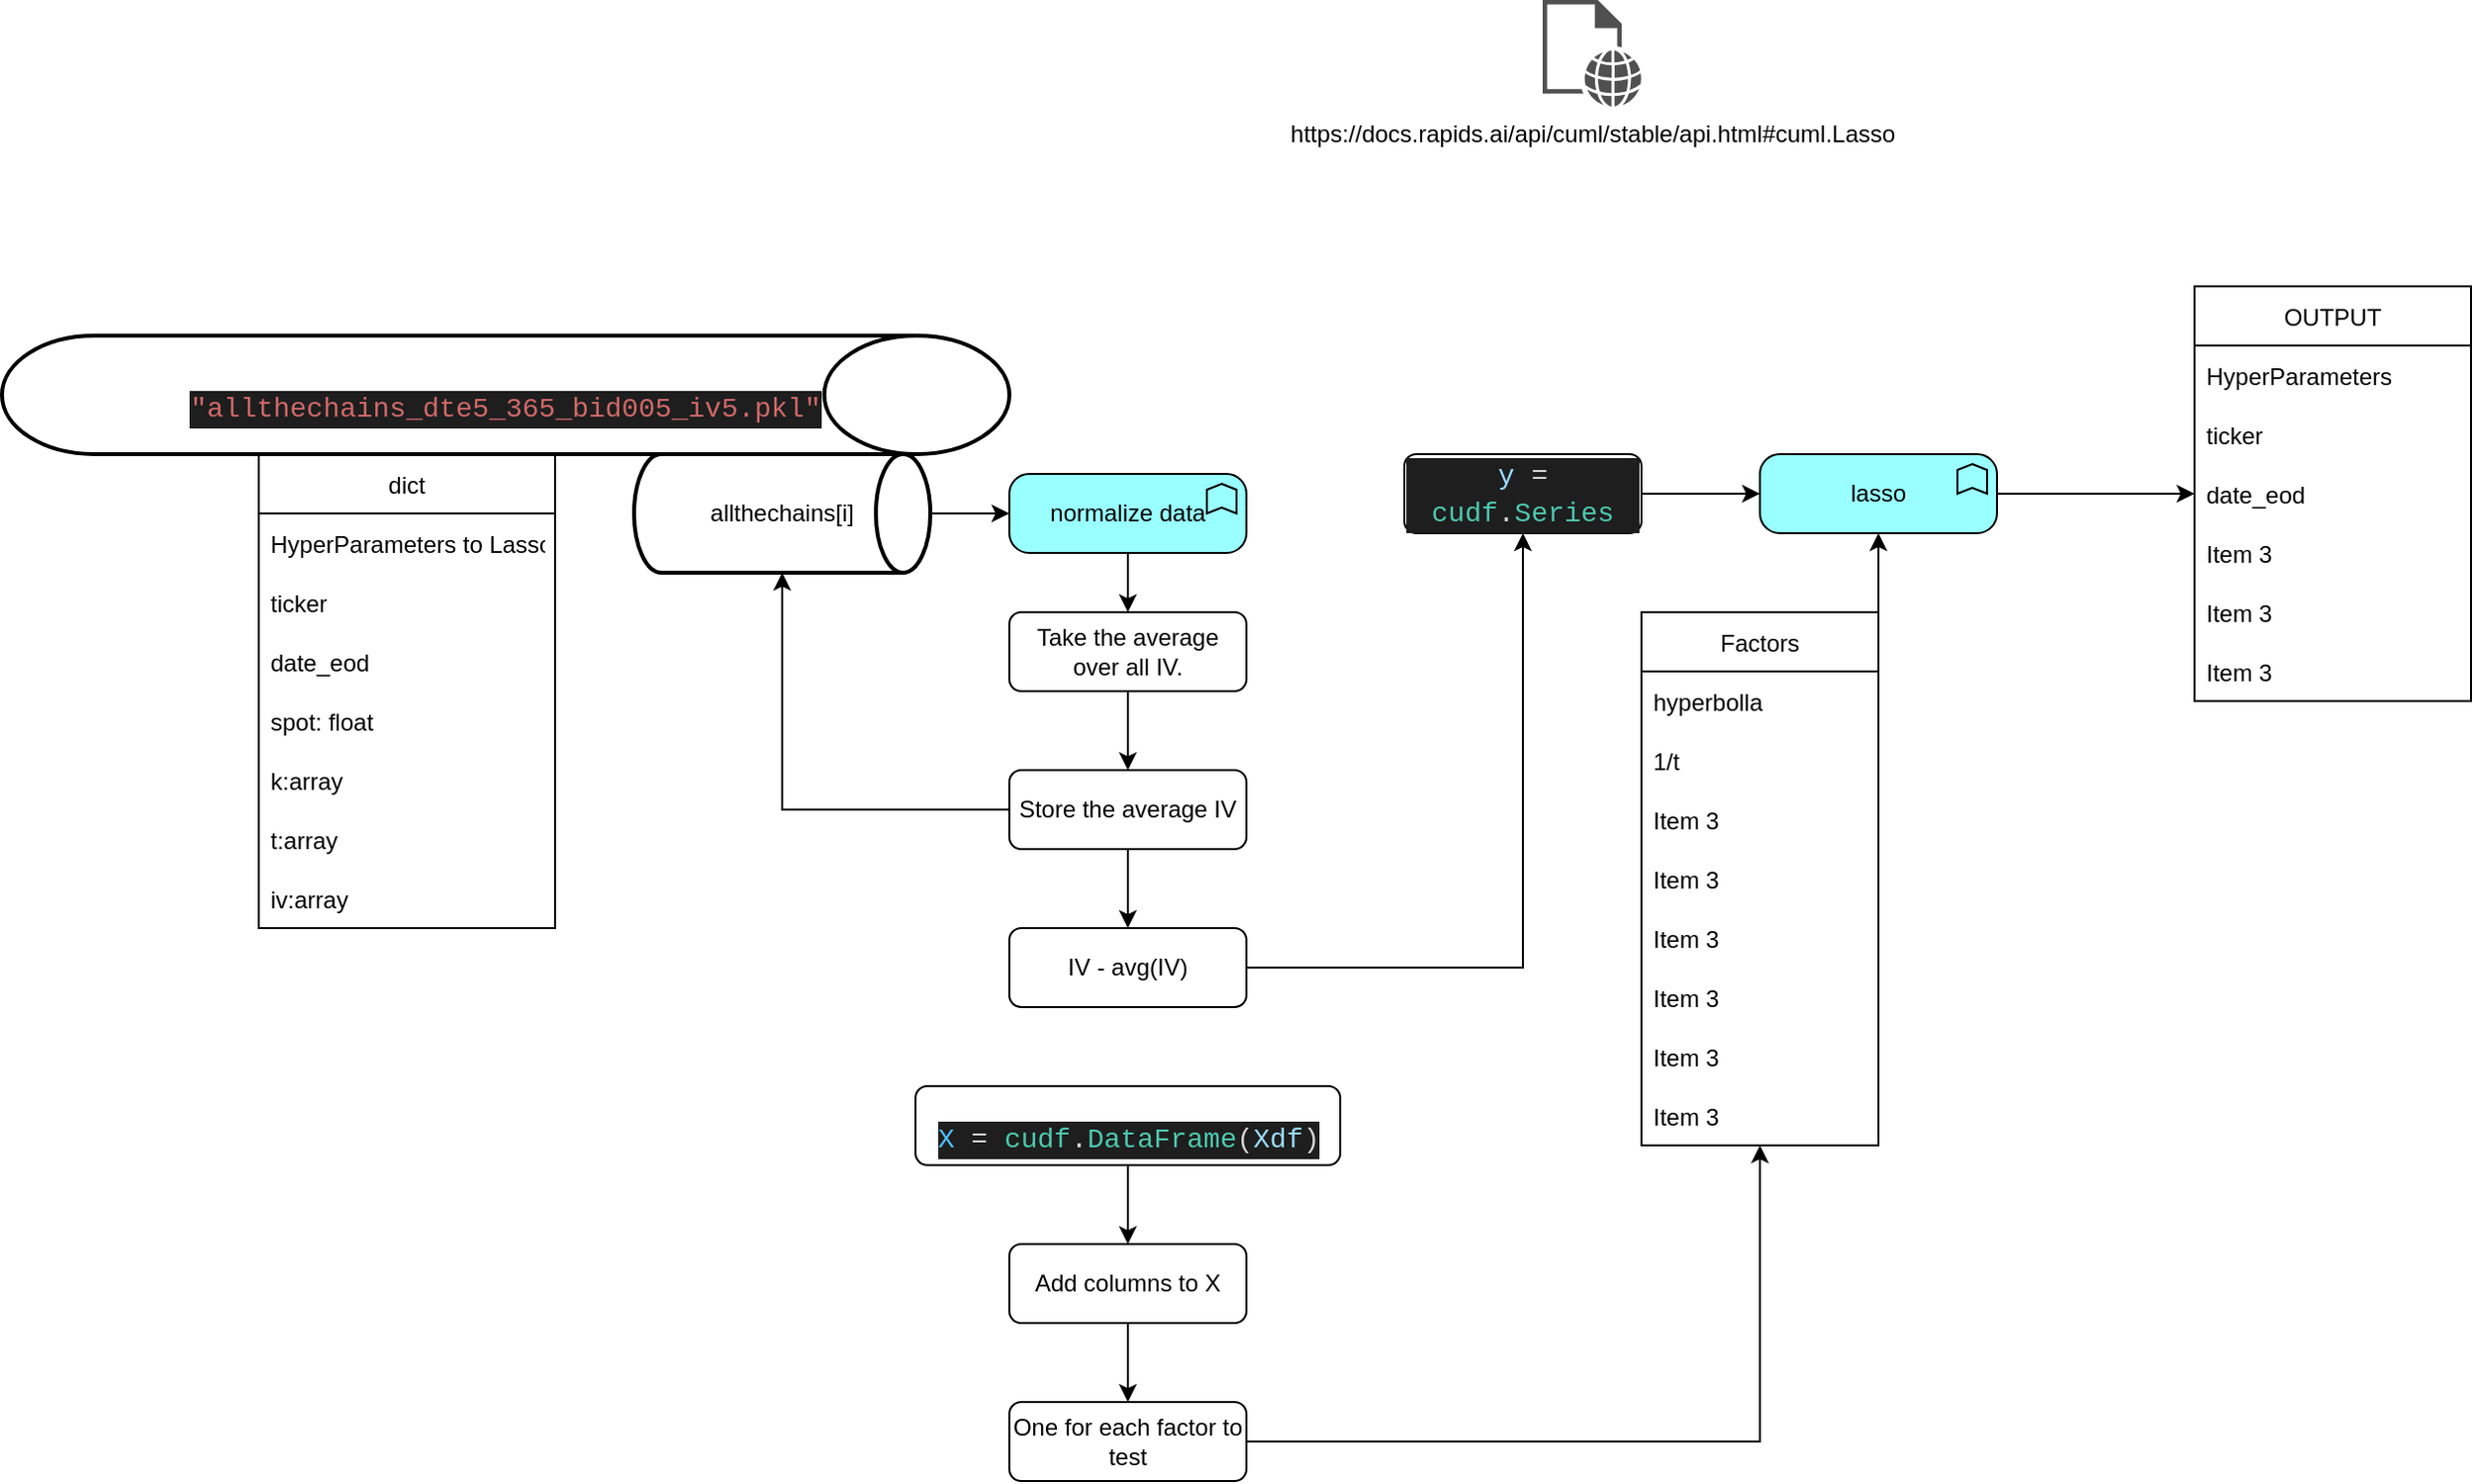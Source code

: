<mxfile version="20.5.1" type="github">
  <diagram name="Page-1" id="c4acf3e9-155e-7222-9cf6-157b1a14988f">
    <mxGraphModel dx="2272" dy="744" grid="1" gridSize="10" guides="1" tooltips="1" connect="1" arrows="1" fold="1" page="1" pageScale="1" pageWidth="850" pageHeight="1100" background="none" math="0" shadow="0">
      <root>
        <mxCell id="0" />
        <mxCell id="1" parent="0" />
        <mxCell id="1_yjtpbIPm1itPoMotPC-21" style="edgeStyle=orthogonalEdgeStyle;rounded=0;orthogonalLoop=1;jettySize=auto;html=1;exitX=1;exitY=0.5;exitDx=0;exitDy=0;exitPerimeter=0;" parent="1" source="1_yjtpbIPm1itPoMotPC-2" target="1_yjtpbIPm1itPoMotPC-15" edge="1">
          <mxGeometry relative="1" as="geometry" />
        </mxCell>
        <mxCell id="1_yjtpbIPm1itPoMotPC-2" value="lasso" style="html=1;outlineConnect=0;whiteSpace=wrap;fillColor=#99ffff;shape=mxgraph.archimate3.application;appType=func;archiType=rounded;" parent="1" vertex="1">
          <mxGeometry x="180" y="1160" width="120" height="40" as="geometry" />
        </mxCell>
        <mxCell id="1_yjtpbIPm1itPoMotPC-14" style="edgeStyle=orthogonalEdgeStyle;rounded=0;orthogonalLoop=1;jettySize=auto;html=1;exitX=1;exitY=0;exitDx=0;exitDy=0;" parent="1" source="1_yjtpbIPm1itPoMotPC-3" target="1_yjtpbIPm1itPoMotPC-2" edge="1">
          <mxGeometry relative="1" as="geometry" />
        </mxCell>
        <mxCell id="1_yjtpbIPm1itPoMotPC-3" value="Factors" style="swimlane;fontStyle=0;childLayout=stackLayout;horizontal=1;startSize=30;horizontalStack=0;resizeParent=1;resizeParentMax=0;resizeLast=0;collapsible=1;marginBottom=0;" parent="1" vertex="1">
          <mxGeometry x="120" y="1240" width="120" height="270" as="geometry" />
        </mxCell>
        <mxCell id="1_yjtpbIPm1itPoMotPC-4" value="hyperbolla" style="text;strokeColor=none;fillColor=none;align=left;verticalAlign=middle;spacingLeft=4;spacingRight=4;overflow=hidden;points=[[0,0.5],[1,0.5]];portConstraint=eastwest;rotatable=0;" parent="1_yjtpbIPm1itPoMotPC-3" vertex="1">
          <mxGeometry y="30" width="120" height="30" as="geometry" />
        </mxCell>
        <mxCell id="1_yjtpbIPm1itPoMotPC-5" value="1/t" style="text;strokeColor=none;fillColor=none;align=left;verticalAlign=middle;spacingLeft=4;spacingRight=4;overflow=hidden;points=[[0,0.5],[1,0.5]];portConstraint=eastwest;rotatable=0;" parent="1_yjtpbIPm1itPoMotPC-3" vertex="1">
          <mxGeometry y="60" width="120" height="30" as="geometry" />
        </mxCell>
        <mxCell id="1_yjtpbIPm1itPoMotPC-6" value="Item 3" style="text;strokeColor=none;fillColor=none;align=left;verticalAlign=middle;spacingLeft=4;spacingRight=4;overflow=hidden;points=[[0,0.5],[1,0.5]];portConstraint=eastwest;rotatable=0;" parent="1_yjtpbIPm1itPoMotPC-3" vertex="1">
          <mxGeometry y="90" width="120" height="30" as="geometry" />
        </mxCell>
        <mxCell id="1_yjtpbIPm1itPoMotPC-7" value="Item 3" style="text;strokeColor=none;fillColor=none;align=left;verticalAlign=middle;spacingLeft=4;spacingRight=4;overflow=hidden;points=[[0,0.5],[1,0.5]];portConstraint=eastwest;rotatable=0;" parent="1_yjtpbIPm1itPoMotPC-3" vertex="1">
          <mxGeometry y="120" width="120" height="30" as="geometry" />
        </mxCell>
        <mxCell id="1_yjtpbIPm1itPoMotPC-8" value="Item 3" style="text;strokeColor=none;fillColor=none;align=left;verticalAlign=middle;spacingLeft=4;spacingRight=4;overflow=hidden;points=[[0,0.5],[1,0.5]];portConstraint=eastwest;rotatable=0;" parent="1_yjtpbIPm1itPoMotPC-3" vertex="1">
          <mxGeometry y="150" width="120" height="30" as="geometry" />
        </mxCell>
        <mxCell id="1_yjtpbIPm1itPoMotPC-9" value="Item 3" style="text;strokeColor=none;fillColor=none;align=left;verticalAlign=middle;spacingLeft=4;spacingRight=4;overflow=hidden;points=[[0,0.5],[1,0.5]];portConstraint=eastwest;rotatable=0;" parent="1_yjtpbIPm1itPoMotPC-3" vertex="1">
          <mxGeometry y="180" width="120" height="30" as="geometry" />
        </mxCell>
        <mxCell id="1_yjtpbIPm1itPoMotPC-10" value="Item 3" style="text;strokeColor=none;fillColor=none;align=left;verticalAlign=middle;spacingLeft=4;spacingRight=4;overflow=hidden;points=[[0,0.5],[1,0.5]];portConstraint=eastwest;rotatable=0;" parent="1_yjtpbIPm1itPoMotPC-3" vertex="1">
          <mxGeometry y="210" width="120" height="30" as="geometry" />
        </mxCell>
        <mxCell id="1_yjtpbIPm1itPoMotPC-11" value="Item 3" style="text;strokeColor=none;fillColor=none;align=left;verticalAlign=middle;spacingLeft=4;spacingRight=4;overflow=hidden;points=[[0,0.5],[1,0.5]];portConstraint=eastwest;rotatable=0;" parent="1_yjtpbIPm1itPoMotPC-3" vertex="1">
          <mxGeometry y="240" width="120" height="30" as="geometry" />
        </mxCell>
        <mxCell id="1_yjtpbIPm1itPoMotPC-13" value="" style="edgeStyle=orthogonalEdgeStyle;rounded=0;orthogonalLoop=1;jettySize=auto;html=1;exitX=1;exitY=0.5;exitDx=0;exitDy=0;" parent="1" source="GP0HtzLED6EB67Lq9ItY-12" target="1_yjtpbIPm1itPoMotPC-2" edge="1">
          <mxGeometry relative="1" as="geometry">
            <mxPoint x="250" y="1165" as="sourcePoint" />
          </mxGeometry>
        </mxCell>
        <mxCell id="1_yjtpbIPm1itPoMotPC-15" value="OUTPUT" style="swimlane;fontStyle=0;childLayout=stackLayout;horizontal=1;startSize=30;horizontalStack=0;resizeParent=1;resizeParentMax=0;resizeLast=0;collapsible=1;marginBottom=0;" parent="1" vertex="1">
          <mxGeometry x="400" y="1075" width="140" height="210" as="geometry" />
        </mxCell>
        <mxCell id="7wM1bW2XlFtp60VapcK3-2" value="HyperParameters" style="text;strokeColor=none;fillColor=none;align=left;verticalAlign=middle;spacingLeft=4;spacingRight=4;overflow=hidden;points=[[0,0.5],[1,0.5]];portConstraint=eastwest;rotatable=0;" parent="1_yjtpbIPm1itPoMotPC-15" vertex="1">
          <mxGeometry y="30" width="140" height="30" as="geometry" />
        </mxCell>
        <mxCell id="1_yjtpbIPm1itPoMotPC-16" value="ticker" style="text;strokeColor=none;fillColor=none;align=left;verticalAlign=middle;spacingLeft=4;spacingRight=4;overflow=hidden;points=[[0,0.5],[1,0.5]];portConstraint=eastwest;rotatable=0;" parent="1_yjtpbIPm1itPoMotPC-15" vertex="1">
          <mxGeometry y="60" width="140" height="30" as="geometry" />
        </mxCell>
        <mxCell id="1_yjtpbIPm1itPoMotPC-17" value="date_eod" style="text;strokeColor=none;fillColor=none;align=left;verticalAlign=middle;spacingLeft=4;spacingRight=4;overflow=hidden;points=[[0,0.5],[1,0.5]];portConstraint=eastwest;rotatable=0;" parent="1_yjtpbIPm1itPoMotPC-15" vertex="1">
          <mxGeometry y="90" width="140" height="30" as="geometry" />
        </mxCell>
        <mxCell id="1_yjtpbIPm1itPoMotPC-18" value="Item 3" style="text;strokeColor=none;fillColor=none;align=left;verticalAlign=middle;spacingLeft=4;spacingRight=4;overflow=hidden;points=[[0,0.5],[1,0.5]];portConstraint=eastwest;rotatable=0;" parent="1_yjtpbIPm1itPoMotPC-15" vertex="1">
          <mxGeometry y="120" width="140" height="30" as="geometry" />
        </mxCell>
        <mxCell id="1_yjtpbIPm1itPoMotPC-19" value="Item 3" style="text;strokeColor=none;fillColor=none;align=left;verticalAlign=middle;spacingLeft=4;spacingRight=4;overflow=hidden;points=[[0,0.5],[1,0.5]];portConstraint=eastwest;rotatable=0;" parent="1_yjtpbIPm1itPoMotPC-15" vertex="1">
          <mxGeometry y="150" width="140" height="30" as="geometry" />
        </mxCell>
        <mxCell id="1_yjtpbIPm1itPoMotPC-20" value="Item 3" style="text;strokeColor=none;fillColor=none;align=left;verticalAlign=middle;spacingLeft=4;spacingRight=4;overflow=hidden;points=[[0,0.5],[1,0.5]];portConstraint=eastwest;rotatable=0;" parent="1_yjtpbIPm1itPoMotPC-15" vertex="1">
          <mxGeometry y="180" width="140" height="30" as="geometry" />
        </mxCell>
        <mxCell id="1_yjtpbIPm1itPoMotPC-24" value="dict" style="swimlane;fontStyle=0;childLayout=stackLayout;horizontal=1;startSize=30;horizontalStack=0;resizeParent=1;resizeParentMax=0;resizeLast=0;collapsible=1;marginBottom=0;" parent="1" vertex="1">
          <mxGeometry x="-580" y="1160" width="150" height="240" as="geometry" />
        </mxCell>
        <mxCell id="7wM1bW2XlFtp60VapcK3-1" value="HyperParameters to Lasso" style="text;strokeColor=none;fillColor=none;align=left;verticalAlign=middle;spacingLeft=4;spacingRight=4;overflow=hidden;points=[[0,0.5],[1,0.5]];portConstraint=eastwest;rotatable=0;" parent="1_yjtpbIPm1itPoMotPC-24" vertex="1">
          <mxGeometry y="30" width="150" height="30" as="geometry" />
        </mxCell>
        <mxCell id="1_yjtpbIPm1itPoMotPC-25" value="ticker" style="text;strokeColor=none;fillColor=none;align=left;verticalAlign=middle;spacingLeft=4;spacingRight=4;overflow=hidden;points=[[0,0.5],[1,0.5]];portConstraint=eastwest;rotatable=0;" parent="1_yjtpbIPm1itPoMotPC-24" vertex="1">
          <mxGeometry y="60" width="150" height="30" as="geometry" />
        </mxCell>
        <mxCell id="1_yjtpbIPm1itPoMotPC-26" value="date_eod" style="text;strokeColor=none;fillColor=none;align=left;verticalAlign=middle;spacingLeft=4;spacingRight=4;overflow=hidden;points=[[0,0.5],[1,0.5]];portConstraint=eastwest;rotatable=0;" parent="1_yjtpbIPm1itPoMotPC-24" vertex="1">
          <mxGeometry y="90" width="150" height="30" as="geometry" />
        </mxCell>
        <mxCell id="GP0HtzLED6EB67Lq9ItY-1" value="spot: float" style="text;strokeColor=none;fillColor=none;align=left;verticalAlign=middle;spacingLeft=4;spacingRight=4;overflow=hidden;points=[[0,0.5],[1,0.5]];portConstraint=eastwest;rotatable=0;" vertex="1" parent="1_yjtpbIPm1itPoMotPC-24">
          <mxGeometry y="120" width="150" height="30" as="geometry" />
        </mxCell>
        <mxCell id="1_yjtpbIPm1itPoMotPC-27" value="k:array" style="text;strokeColor=none;fillColor=none;align=left;verticalAlign=middle;spacingLeft=4;spacingRight=4;overflow=hidden;points=[[0,0.5],[1,0.5]];portConstraint=eastwest;rotatable=0;" parent="1_yjtpbIPm1itPoMotPC-24" vertex="1">
          <mxGeometry y="150" width="150" height="30" as="geometry" />
        </mxCell>
        <mxCell id="1_yjtpbIPm1itPoMotPC-28" value="t:array" style="text;strokeColor=none;fillColor=none;align=left;verticalAlign=middle;spacingLeft=4;spacingRight=4;overflow=hidden;points=[[0,0.5],[1,0.5]];portConstraint=eastwest;rotatable=0;" parent="1_yjtpbIPm1itPoMotPC-24" vertex="1">
          <mxGeometry y="180" width="150" height="30" as="geometry" />
        </mxCell>
        <mxCell id="1_yjtpbIPm1itPoMotPC-29" value="iv:array" style="text;strokeColor=none;fillColor=none;align=left;verticalAlign=middle;spacingLeft=4;spacingRight=4;overflow=hidden;points=[[0,0.5],[1,0.5]];portConstraint=eastwest;rotatable=0;" parent="1_yjtpbIPm1itPoMotPC-24" vertex="1">
          <mxGeometry y="210" width="150" height="30" as="geometry" />
        </mxCell>
        <mxCell id="GP0HtzLED6EB67Lq9ItY-6" value="" style="edgeStyle=orthogonalEdgeStyle;rounded=0;orthogonalLoop=1;jettySize=auto;html=1;" edge="1" parent="1" source="1_yjtpbIPm1itPoMotPC-30" target="GP0HtzLED6EB67Lq9ItY-5">
          <mxGeometry relative="1" as="geometry" />
        </mxCell>
        <mxCell id="1_yjtpbIPm1itPoMotPC-30" value="normalize data" style="html=1;outlineConnect=0;whiteSpace=wrap;fillColor=#99ffff;shape=mxgraph.archimate3.application;appType=func;archiType=rounded;" parent="1" vertex="1">
          <mxGeometry x="-200" y="1170" width="120" height="40" as="geometry" />
        </mxCell>
        <mxCell id="1_yjtpbIPm1itPoMotPC-32" value="https://docs.rapids.ai/api/cuml/stable/api.html#cuml.Lasso" style="sketch=0;pointerEvents=1;shadow=0;dashed=0;html=1;strokeColor=none;fillColor=#505050;labelPosition=center;verticalLabelPosition=bottom;verticalAlign=top;outlineConnect=0;align=center;shape=mxgraph.office.concepts.web_page;" parent="1" vertex="1">
          <mxGeometry x="70" y="930" width="50" height="54" as="geometry" />
        </mxCell>
        <mxCell id="GP0HtzLED6EB67Lq9ItY-2" value="&lt;br&gt;&lt;div style=&quot;color: rgb(212, 212, 212); background-color: rgb(30, 30, 30); font-family: Consolas, &amp;quot;Courier New&amp;quot;, monospace; font-weight: normal; font-size: 14px; line-height: 19px;&quot;&gt;&lt;div&gt;&lt;span style=&quot;color: #d16969;&quot;&gt;&quot;allthechains_dte5_365_bid005_iv5.pkl&quot;&lt;/span&gt;&lt;/div&gt;&lt;/div&gt;" style="strokeWidth=2;html=1;shape=mxgraph.flowchart.direct_data;whiteSpace=wrap;" vertex="1" parent="1">
          <mxGeometry x="-710" y="1100" width="510" height="60" as="geometry" />
        </mxCell>
        <mxCell id="GP0HtzLED6EB67Lq9ItY-4" value="" style="edgeStyle=orthogonalEdgeStyle;rounded=0;orthogonalLoop=1;jettySize=auto;html=1;" edge="1" parent="1" source="GP0HtzLED6EB67Lq9ItY-3" target="1_yjtpbIPm1itPoMotPC-30">
          <mxGeometry relative="1" as="geometry" />
        </mxCell>
        <mxCell id="GP0HtzLED6EB67Lq9ItY-3" value="allthechains[i]" style="strokeWidth=2;html=1;shape=mxgraph.flowchart.direct_data;whiteSpace=wrap;" vertex="1" parent="1">
          <mxGeometry x="-390" y="1160" width="150" height="60" as="geometry" />
        </mxCell>
        <mxCell id="GP0HtzLED6EB67Lq9ItY-8" value="" style="edgeStyle=orthogonalEdgeStyle;rounded=0;orthogonalLoop=1;jettySize=auto;html=1;" edge="1" parent="1" source="GP0HtzLED6EB67Lq9ItY-5" target="GP0HtzLED6EB67Lq9ItY-7">
          <mxGeometry relative="1" as="geometry" />
        </mxCell>
        <mxCell id="GP0HtzLED6EB67Lq9ItY-5" value="&lt;div&gt;Take the average over all IV.&lt;/div&gt;" style="rounded=1;whiteSpace=wrap;html=1;" vertex="1" parent="1">
          <mxGeometry x="-200" y="1240" width="120" height="40" as="geometry" />
        </mxCell>
        <mxCell id="GP0HtzLED6EB67Lq9ItY-9" style="edgeStyle=orthogonalEdgeStyle;rounded=0;orthogonalLoop=1;jettySize=auto;html=1;exitX=0;exitY=0.5;exitDx=0;exitDy=0;entryX=0.5;entryY=1;entryDx=0;entryDy=0;entryPerimeter=0;" edge="1" parent="1" source="GP0HtzLED6EB67Lq9ItY-7" target="GP0HtzLED6EB67Lq9ItY-3">
          <mxGeometry relative="1" as="geometry" />
        </mxCell>
        <mxCell id="GP0HtzLED6EB67Lq9ItY-11" value="" style="edgeStyle=orthogonalEdgeStyle;rounded=0;orthogonalLoop=1;jettySize=auto;html=1;" edge="1" parent="1" source="GP0HtzLED6EB67Lq9ItY-7" target="GP0HtzLED6EB67Lq9ItY-10">
          <mxGeometry relative="1" as="geometry" />
        </mxCell>
        <mxCell id="GP0HtzLED6EB67Lq9ItY-7" value="Store the average IV" style="rounded=1;whiteSpace=wrap;html=1;" vertex="1" parent="1">
          <mxGeometry x="-200" y="1320" width="120" height="40" as="geometry" />
        </mxCell>
        <mxCell id="GP0HtzLED6EB67Lq9ItY-13" value="" style="edgeStyle=orthogonalEdgeStyle;rounded=0;orthogonalLoop=1;jettySize=auto;html=1;" edge="1" parent="1" source="GP0HtzLED6EB67Lq9ItY-10" target="GP0HtzLED6EB67Lq9ItY-12">
          <mxGeometry relative="1" as="geometry" />
        </mxCell>
        <mxCell id="GP0HtzLED6EB67Lq9ItY-10" value="IV - avg(IV)" style="rounded=1;whiteSpace=wrap;html=1;" vertex="1" parent="1">
          <mxGeometry x="-200" y="1400" width="120" height="40" as="geometry" />
        </mxCell>
        <mxCell id="GP0HtzLED6EB67Lq9ItY-12" value="&lt;div style=&quot;color: rgb(212, 212, 212); background-color: rgb(30, 30, 30); font-family: Consolas, &amp;quot;Courier New&amp;quot;, monospace; font-weight: normal; font-size: 14px; line-height: 19px;&quot;&gt;&lt;div&gt;&lt;span style=&quot;color: #9cdcfe;&quot;&gt;y&lt;/span&gt;&lt;span style=&quot;color: #d4d4d4;&quot;&gt; = &lt;/span&gt;&lt;span style=&quot;color: #4ec9b0;&quot;&gt;cudf&lt;/span&gt;&lt;span style=&quot;color: #d4d4d4;&quot;&gt;.&lt;/span&gt;&lt;span style=&quot;color: #4ec9b0;&quot;&gt;Series&lt;/span&gt;&lt;/div&gt;&lt;/div&gt;" style="rounded=1;whiteSpace=wrap;html=1;" vertex="1" parent="1">
          <mxGeometry y="1160" width="120" height="40" as="geometry" />
        </mxCell>
        <mxCell id="GP0HtzLED6EB67Lq9ItY-17" style="edgeStyle=orthogonalEdgeStyle;rounded=0;orthogonalLoop=1;jettySize=auto;html=1;exitX=0.5;exitY=1;exitDx=0;exitDy=0;entryX=0.5;entryY=0;entryDx=0;entryDy=0;" edge="1" parent="1" source="GP0HtzLED6EB67Lq9ItY-14" target="GP0HtzLED6EB67Lq9ItY-15">
          <mxGeometry relative="1" as="geometry" />
        </mxCell>
        <mxCell id="GP0HtzLED6EB67Lq9ItY-14" value="&lt;br&gt;&lt;div style=&quot;color: rgb(212, 212, 212); background-color: rgb(30, 30, 30); font-family: Consolas, &amp;quot;Courier New&amp;quot;, monospace; font-weight: normal; font-size: 14px; line-height: 19px;&quot;&gt;&lt;div&gt;&lt;span style=&quot;color: #4fc1ff;&quot;&gt;X&lt;/span&gt;&lt;span style=&quot;color: #d4d4d4;&quot;&gt; = &lt;/span&gt;&lt;span style=&quot;color: #4ec9b0;&quot;&gt;cudf&lt;/span&gt;&lt;span style=&quot;color: #d4d4d4;&quot;&gt;.&lt;/span&gt;&lt;span style=&quot;color: #4ec9b0;&quot;&gt;DataFrame&lt;/span&gt;&lt;span style=&quot;color: #d4d4d4;&quot;&gt;(&lt;/span&gt;&lt;span style=&quot;color: #9cdcfe;&quot;&gt;Xdf&lt;/span&gt;&lt;span style=&quot;color: #d4d4d4;&quot;&gt;)&lt;/span&gt;&lt;/div&gt;&lt;/div&gt;" style="rounded=1;whiteSpace=wrap;html=1;" vertex="1" parent="1">
          <mxGeometry x="-247.5" y="1480" width="215" height="40" as="geometry" />
        </mxCell>
        <mxCell id="GP0HtzLED6EB67Lq9ItY-18" style="edgeStyle=orthogonalEdgeStyle;rounded=0;orthogonalLoop=1;jettySize=auto;html=1;exitX=0.5;exitY=1;exitDx=0;exitDy=0;entryX=0.5;entryY=0;entryDx=0;entryDy=0;" edge="1" parent="1" source="GP0HtzLED6EB67Lq9ItY-15" target="GP0HtzLED6EB67Lq9ItY-16">
          <mxGeometry relative="1" as="geometry" />
        </mxCell>
        <mxCell id="GP0HtzLED6EB67Lq9ItY-15" value="Add columns to X" style="rounded=1;whiteSpace=wrap;html=1;" vertex="1" parent="1">
          <mxGeometry x="-200" y="1560" width="120" height="40" as="geometry" />
        </mxCell>
        <mxCell id="GP0HtzLED6EB67Lq9ItY-19" style="edgeStyle=orthogonalEdgeStyle;rounded=0;orthogonalLoop=1;jettySize=auto;html=1;exitX=1;exitY=0.5;exitDx=0;exitDy=0;entryX=0.5;entryY=1;entryDx=0;entryDy=0;" edge="1" parent="1" source="GP0HtzLED6EB67Lq9ItY-16" target="1_yjtpbIPm1itPoMotPC-3">
          <mxGeometry relative="1" as="geometry" />
        </mxCell>
        <mxCell id="GP0HtzLED6EB67Lq9ItY-16" value="One for each factor to test" style="rounded=1;whiteSpace=wrap;html=1;" vertex="1" parent="1">
          <mxGeometry x="-200" y="1640" width="120" height="40" as="geometry" />
        </mxCell>
      </root>
    </mxGraphModel>
  </diagram>
</mxfile>
